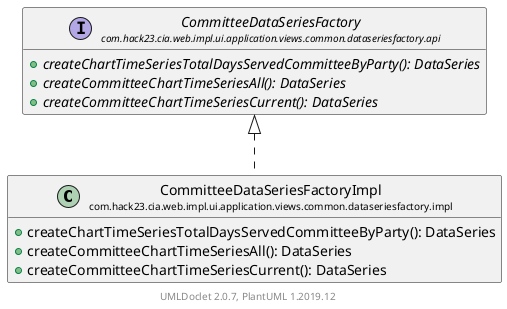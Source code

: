@startuml
    set namespaceSeparator none
    hide empty fields
    hide empty methods

    class "<size:14>CommitteeDataSeriesFactoryImpl\n<size:10>com.hack23.cia.web.impl.ui.application.views.common.dataseriesfactory.impl" as com.hack23.cia.web.impl.ui.application.views.common.dataseriesfactory.impl.CommitteeDataSeriesFactoryImpl [[CommitteeDataSeriesFactoryImpl.html]] {
        +createChartTimeSeriesTotalDaysServedCommitteeByParty(): DataSeries
        +createCommitteeChartTimeSeriesAll(): DataSeries
        +createCommitteeChartTimeSeriesCurrent(): DataSeries
    }

    interface "<size:14>CommitteeDataSeriesFactory\n<size:10>com.hack23.cia.web.impl.ui.application.views.common.dataseriesfactory.api" as com.hack23.cia.web.impl.ui.application.views.common.dataseriesfactory.api.CommitteeDataSeriesFactory [[../api/CommitteeDataSeriesFactory.html]] {
        {abstract} +createChartTimeSeriesTotalDaysServedCommitteeByParty(): DataSeries
        {abstract} +createCommitteeChartTimeSeriesAll(): DataSeries
        {abstract} +createCommitteeChartTimeSeriesCurrent(): DataSeries
    }

    com.hack23.cia.web.impl.ui.application.views.common.dataseriesfactory.api.CommitteeDataSeriesFactory <|.. com.hack23.cia.web.impl.ui.application.views.common.dataseriesfactory.impl.CommitteeDataSeriesFactoryImpl

    center footer UMLDoclet 2.0.7, PlantUML 1.2019.12
@enduml
